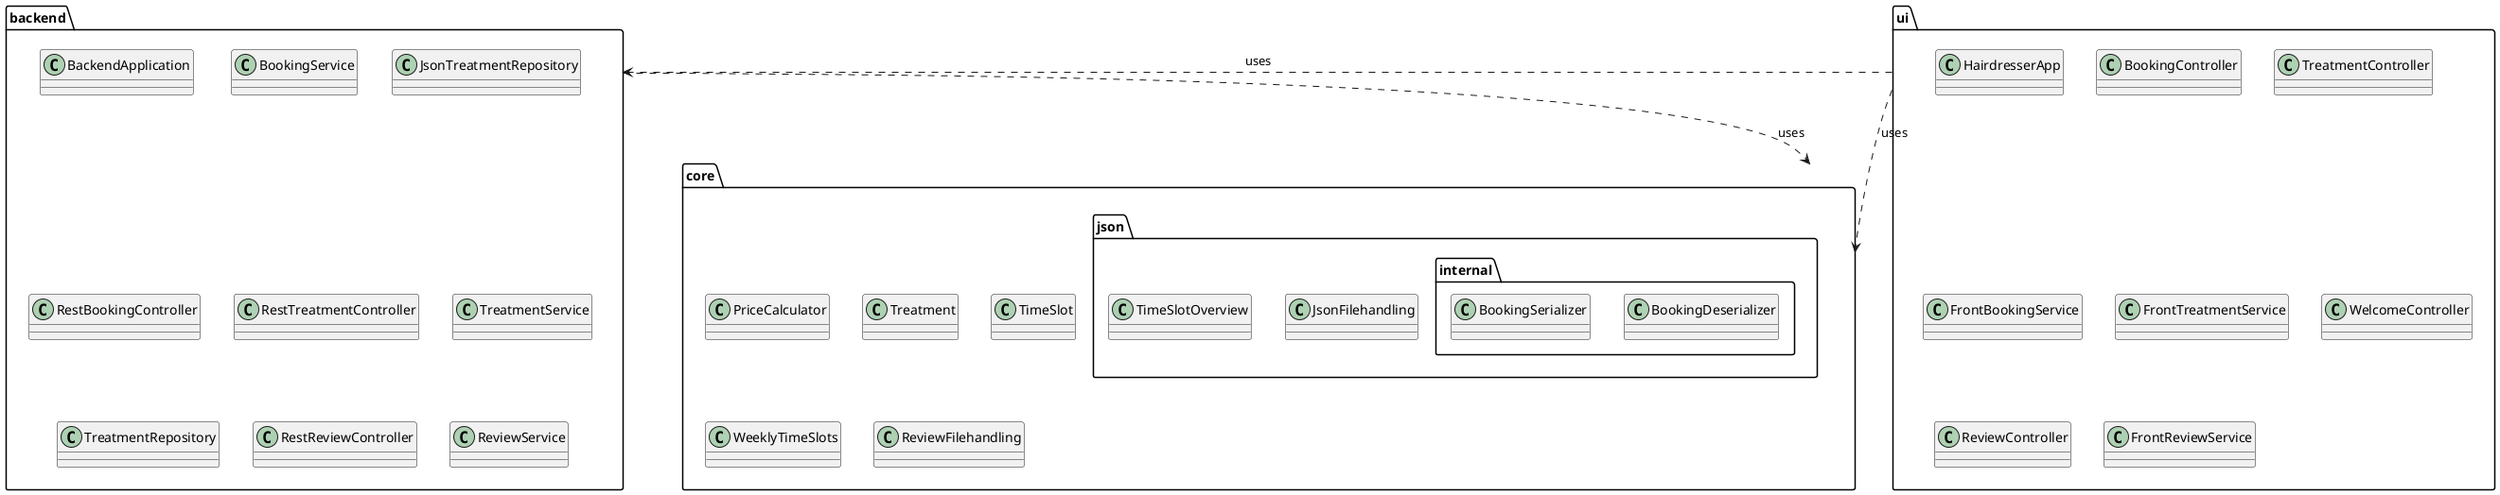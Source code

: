 @startuml pakkediagram

package "backend" {
    class BackendApplication
    class BookingService
    class JsonTreatmentRepository
    class RestBookingController
    class RestTreatmentController
    class TreatmentService
    class TreatmentRepository
    class RestReviewController
    class ReviewService
}

package "core" {
    package "json" {
        class JsonFilehandling
        class TimeSlotOverview
        package "internal" {
            class BookingDeserializer
            class BookingSerializer
        }
    }
    class PriceCalculator
    class Treatment
    class TimeSlot
    class WeeklyTimeSlots
    class ReviewFilehandling
}

package "ui" {
    class HairdresserApp
    class BookingController
    class TreatmentController
    class FrontBookingService
    class FrontTreatmentService
    class WelcomeController
    class ReviewController
    class FrontReviewService
}

backend ..> core : uses
ui ..> backend : uses
ui ..> core : uses

@enduml
